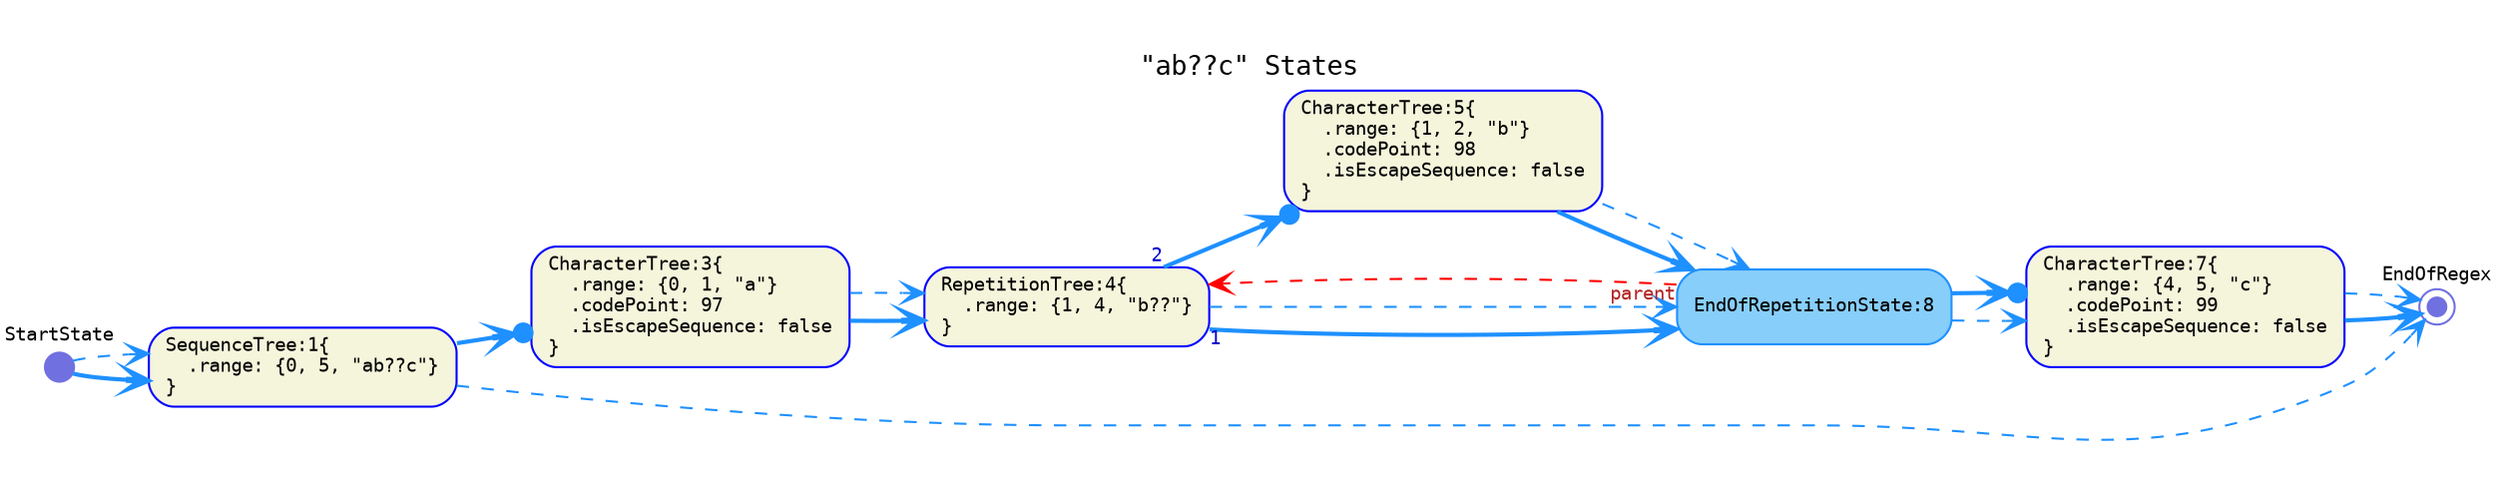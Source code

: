 digraph G {
  rankdir=LR;
  graph [fontname="Monospace", fontsize="13", pad="0.3"]
  labelloc="t";
  label="\"ab??c\" States";

  // tree-and-state nodes
  node [fontname="Monospace", fontsize= "9", shape="box", style="rounded,filled", color="Blue", fillcolor="Beige", fixedsize="false", width="0.75"]
  1[ label="SequenceTree:1\{\l  .range: \{0, 5, \"ab??c\"\}\l\}\l" ]
  3[ label="CharacterTree:3\{\l  .range: \{0, 1, \"a\"\}\l  .codePoint: 97\l  .isEscapeSequence: false\l\}\l" ]
  4[ label="RepetitionTree:4\{\l  .range: \{1, 4, \"b??\"\}\l\}\l" ]
  5[ label="CharacterTree:5\{\l  .range: \{1, 2, \"b\"\}\l  .codePoint: 98\l  .isEscapeSequence: false\l\}\l" ]
  7[ label="CharacterTree:7\{\l  .range: \{4, 5, \"c\"\}\l  .codePoint: 99\l  .isEscapeSequence: false\l\}\l" ]

  // start nodes
  node [fontname="Monospace", fontsize= "9", shape="circle", style="rounded,filled", color="#7070E0", fillcolor="#7070E0", fixedsize="true", width="0.20"]
  StartState[ label="StartState\l\l\l\l" ]

  // end nodes
  node [fontname="Monospace", fontsize= "9", shape="doublecircle", style="rounded,filled", color="#7070E0", fillcolor="#7070E0", fixedsize="true", width="0.12"]
  EndOfRegex[ label="EndOfRegex\l\l\l\l" ]

  // state nodes
  node [fontname="Monospace", fontsize= "9", shape="box", style="rounded,filled", color="DodgerBlue", fillcolor="LightSkyBlue", fixedsize="false", width="0.75"]
  8[ label="EndOfRepetitionState:8\l" ]

  // epsilon-successor edges
  edge [fontname="Monospace", fontsize="9", style="bold", color="DodgerBlue", fontcolor="MediumBlue", arrowhead="vee", arrowtail="none", dir="both"]
  StartState -> 1 [ label="",  taillabel="" ]
  3 -> 4 [ label="",  taillabel="" ]
  4 -> 8 [ label="",  taillabel="1" ]
  5 -> 8 [ label="",  taillabel="" ]
  7 -> EndOfRegex [ label="",  taillabel="" ]

  // continuation edges
  edge [fontname="Monospace", fontsize="9", style="dashed", color="DodgerBlue", fontcolor="MediumBlue", arrowhead="vee", arrowtail="none", dir="both"]
  StartState -> 1 [ label="",  taillabel="" ]
  1 -> EndOfRegex [ label="",  taillabel="" ]
  3 -> 4 [ label="",  taillabel="" ]
  4 -> 8 [ label="",  taillabel="" ]
  8 -> 7 [ label="",  taillabel="" ]
  5 -> 8 [ label="",  taillabel="" ]
  7 -> EndOfRegex [ label="",  taillabel="" ]

  // character-successor edges
  edge [fontname="Monospace", fontsize="9", style="bold", color="DodgerBlue", fontcolor="MediumBlue", arrowhead="dotvee", arrowtail="none", dir="both"]
  1 -> 3 [ label="",  taillabel="" ]
  4 -> 5 [ label="",  taillabel="2" ]
  8 -> 7 [ label="",  taillabel="" ]

  // reference edges
  edge [fontname="Monospace", fontsize="9", style="dashed", color="Red", fontcolor="Firebrick", arrowhead="vee", arrowtail="none", dir="both"]
  8 -> 4 [ label="",  taillabel="parent" ]
}
